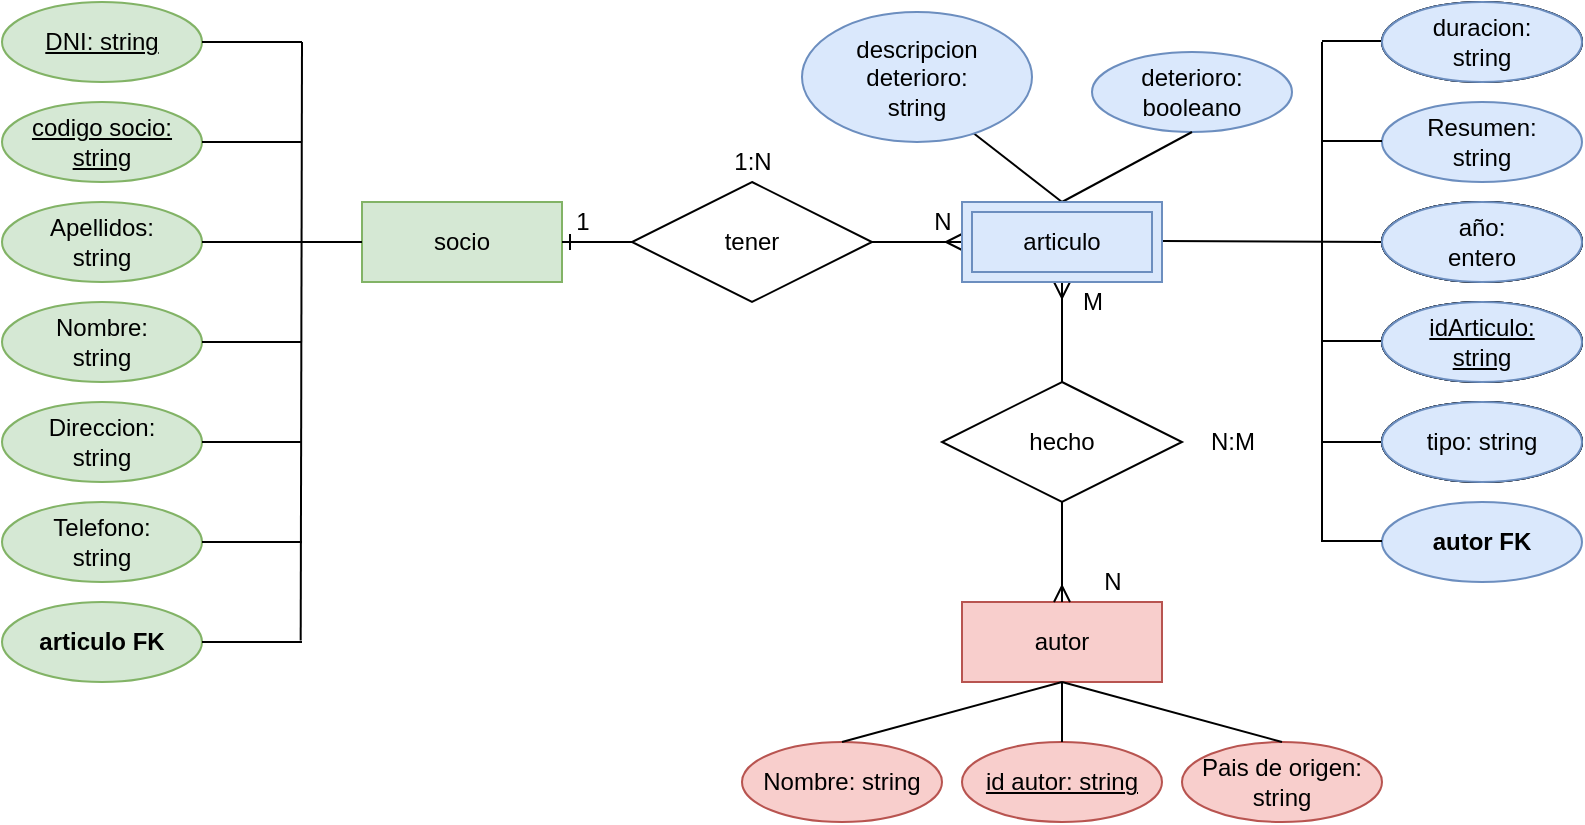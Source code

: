 <mxfile version="15.4.0" type="device"><diagram id="jXJcvqShL6M_GuoQKFhj" name="Página-1"><mxGraphModel dx="1024" dy="632" grid="1" gridSize="10" guides="1" tooltips="1" connect="1" arrows="1" fold="1" page="1" pageScale="1" pageWidth="827" pageHeight="1169" math="0" shadow="0"><root><mxCell id="0"/><mxCell id="1" parent="0"/><mxCell id="u5SY1u3m1IN1fMrwWkQ1-1" value="socio" style="whiteSpace=wrap;html=1;align=center;fillColor=#d5e8d4;strokeColor=#82b366;" parent="1" vertex="1"><mxGeometry x="210" y="160" width="100" height="40" as="geometry"/></mxCell><mxCell id="u5SY1u3m1IN1fMrwWkQ1-2" value="codigo socio:&lt;br&gt;string" style="ellipse;whiteSpace=wrap;html=1;align=center;fontStyle=4;rounded=0;sketch=0;fillColor=#d5e8d4;strokeColor=#82b366;" parent="1" vertex="1"><mxGeometry x="30" y="110" width="100" height="40" as="geometry"/></mxCell><mxCell id="u5SY1u3m1IN1fMrwWkQ1-5" value="DNI: string" style="ellipse;whiteSpace=wrap;html=1;align=center;fontStyle=4;rounded=0;sketch=0;fillColor=#d5e8d4;strokeColor=#82b366;" parent="1" vertex="1"><mxGeometry x="30" y="60" width="100" height="40" as="geometry"/></mxCell><mxCell id="u5SY1u3m1IN1fMrwWkQ1-8" value="Nombre:&lt;br&gt;string" style="ellipse;whiteSpace=wrap;html=1;align=center;rounded=0;sketch=0;fillColor=#d5e8d4;strokeColor=#82b366;" parent="1" vertex="1"><mxGeometry x="30" y="210" width="100" height="40" as="geometry"/></mxCell><mxCell id="u5SY1u3m1IN1fMrwWkQ1-9" value="Apellidos:&lt;br&gt;string" style="ellipse;whiteSpace=wrap;html=1;align=center;rounded=0;sketch=0;fillColor=#d5e8d4;strokeColor=#82b366;" parent="1" vertex="1"><mxGeometry x="30" y="160" width="100" height="40" as="geometry"/></mxCell><mxCell id="u5SY1u3m1IN1fMrwWkQ1-16" value="tener" style="shape=rhombus;perimeter=rhombusPerimeter;whiteSpace=wrap;html=1;align=center;rounded=0;sketch=0;" parent="1" vertex="1"><mxGeometry x="345" y="150" width="120" height="60" as="geometry"/></mxCell><mxCell id="u5SY1u3m1IN1fMrwWkQ1-20" value="autor" style="whiteSpace=wrap;html=1;align=center;rounded=0;sketch=0;fillColor=#f8cecc;strokeColor=#b85450;" parent="1" vertex="1"><mxGeometry x="510" y="360" width="100" height="40" as="geometry"/></mxCell><mxCell id="u5SY1u3m1IN1fMrwWkQ1-22" value="hecho" style="shape=rhombus;perimeter=rhombusPerimeter;whiteSpace=wrap;html=1;align=center;rounded=0;sketch=0;" parent="1" vertex="1"><mxGeometry x="500" y="250" width="120" height="60" as="geometry"/></mxCell><mxCell id="u5SY1u3m1IN1fMrwWkQ1-24" value="" style="edgeStyle=entityRelationEdgeStyle;fontSize=12;html=1;endArrow=ERmany;rounded=1;sketch=0;curved=0;entryX=0;entryY=0.5;entryDx=0;entryDy=0;exitX=1;exitY=0.5;exitDx=0;exitDy=0;" parent="1" source="u5SY1u3m1IN1fMrwWkQ1-16" edge="1"><mxGeometry width="100" height="100" relative="1" as="geometry"><mxPoint x="510" y="180" as="sourcePoint"/><mxPoint x="510" y="180" as="targetPoint"/></mxGeometry></mxCell><mxCell id="u5SY1u3m1IN1fMrwWkQ1-25" value="" style="edgeStyle=entityRelationEdgeStyle;fontSize=12;html=1;endArrow=ERone;endFill=1;rounded=1;sketch=0;curved=0;entryX=1;entryY=0.5;entryDx=0;entryDy=0;exitX=0;exitY=0.5;exitDx=0;exitDy=0;" parent="1" source="u5SY1u3m1IN1fMrwWkQ1-16" target="u5SY1u3m1IN1fMrwWkQ1-1" edge="1"><mxGeometry width="100" height="100" relative="1" as="geometry"><mxPoint x="460" y="330" as="sourcePoint"/><mxPoint x="330" y="210" as="targetPoint"/></mxGeometry></mxCell><mxCell id="u5SY1u3m1IN1fMrwWkQ1-28" value="" style="fontSize=12;html=1;endArrow=ERmany;rounded=1;sketch=0;entryX=0.5;entryY=0;entryDx=0;entryDy=0;" parent="1" source="u5SY1u3m1IN1fMrwWkQ1-22" target="u5SY1u3m1IN1fMrwWkQ1-20" edge="1"><mxGeometry width="100" height="100" relative="1" as="geometry"><mxPoint x="340" y="280" as="sourcePoint"/><mxPoint x="560" y="370" as="targetPoint"/><Array as="points"/></mxGeometry></mxCell><mxCell id="u5SY1u3m1IN1fMrwWkQ1-32" value="" style="fontSize=12;html=1;endArrow=ERmany;rounded=1;sketch=0;exitX=0.5;exitY=0;exitDx=0;exitDy=0;entryX=0.5;entryY=1;entryDx=0;entryDy=0;" parent="1" source="u5SY1u3m1IN1fMrwWkQ1-22" edge="1"><mxGeometry width="100" height="100" relative="1" as="geometry"><mxPoint x="601" y="230" as="sourcePoint"/><mxPoint x="560" y="200" as="targetPoint"/></mxGeometry></mxCell><mxCell id="u5SY1u3m1IN1fMrwWkQ1-38" value="" style="line;strokeWidth=1;rotatable=0;dashed=0;labelPosition=right;align=left;verticalAlign=middle;spacingTop=0;spacingLeft=6;points=[];portConstraint=eastwest;rounded=0;sketch=0;" parent="1" vertex="1"><mxGeometry x="180" y="175" width="30" height="10" as="geometry"/></mxCell><mxCell id="u5SY1u3m1IN1fMrwWkQ1-40" value="" style="endArrow=none;html=1;rounded=0;sketch=0;entryX=0.987;entryY=0.423;entryDx=0;entryDy=0;entryPerimeter=0;" parent="1" target="Yers5sBrIhDgWF-Z7hd2-6" edge="1"><mxGeometry relative="1" as="geometry"><mxPoint x="180" y="80" as="sourcePoint"/><mxPoint x="180" y="390" as="targetPoint"/></mxGeometry></mxCell><mxCell id="u5SY1u3m1IN1fMrwWkQ1-41" value="1:N" style="text;html=1;resizable=0;autosize=1;align=center;verticalAlign=middle;points=[];fillColor=none;strokeColor=none;rounded=0;sketch=0;" parent="1" vertex="1"><mxGeometry x="390" y="130" width="30" height="20" as="geometry"/></mxCell><mxCell id="u5SY1u3m1IN1fMrwWkQ1-43" value="1" style="text;html=1;resizable=0;autosize=1;align=center;verticalAlign=middle;points=[];fillColor=none;strokeColor=none;rounded=0;sketch=0;" parent="1" vertex="1"><mxGeometry x="310" y="160" width="20" height="20" as="geometry"/></mxCell><mxCell id="u5SY1u3m1IN1fMrwWkQ1-44" value="N" style="text;html=1;resizable=0;autosize=1;align=center;verticalAlign=middle;points=[];fillColor=none;strokeColor=none;rounded=0;sketch=0;" parent="1" vertex="1"><mxGeometry x="490" y="160" width="20" height="20" as="geometry"/></mxCell><mxCell id="u5SY1u3m1IN1fMrwWkQ1-45" value="N:M" style="text;html=1;resizable=0;autosize=1;align=center;verticalAlign=middle;points=[];fillColor=none;strokeColor=none;rounded=0;sketch=0;" parent="1" vertex="1"><mxGeometry x="625" y="270" width="40" height="20" as="geometry"/></mxCell><mxCell id="u5SY1u3m1IN1fMrwWkQ1-46" value="M" style="text;html=1;resizable=0;autosize=1;align=center;verticalAlign=middle;points=[];fillColor=none;strokeColor=none;rounded=0;sketch=0;" parent="1" vertex="1"><mxGeometry x="560" y="200" width="30" height="20" as="geometry"/></mxCell><mxCell id="u5SY1u3m1IN1fMrwWkQ1-47" value="N" style="text;html=1;resizable=0;autosize=1;align=center;verticalAlign=middle;points=[];fillColor=none;strokeColor=none;rounded=0;sketch=0;" parent="1" vertex="1"><mxGeometry x="575" y="340" width="20" height="20" as="geometry"/></mxCell><mxCell id="u5SY1u3m1IN1fMrwWkQ1-49" value="Direccion:&lt;br&gt;string" style="ellipse;whiteSpace=wrap;html=1;align=center;rounded=0;sketch=0;fillColor=#d5e8d4;strokeColor=#82b366;" parent="1" vertex="1"><mxGeometry x="30" y="260" width="100" height="40" as="geometry"/></mxCell><mxCell id="u5SY1u3m1IN1fMrwWkQ1-50" value="Telefono:&lt;br&gt;string" style="ellipse;whiteSpace=wrap;html=1;align=center;rounded=0;sketch=0;fillColor=#d5e8d4;strokeColor=#82b366;" parent="1" vertex="1"><mxGeometry x="30" y="310" width="100" height="40" as="geometry"/></mxCell><mxCell id="u5SY1u3m1IN1fMrwWkQ1-55" value="" style="line;strokeWidth=1;rotatable=0;dashed=0;labelPosition=right;align=left;verticalAlign=middle;spacingTop=0;spacingLeft=6;points=[];portConstraint=eastwest;rounded=0;sketch=0;" parent="1" vertex="1"><mxGeometry x="130" y="225" width="50" height="10" as="geometry"/></mxCell><mxCell id="u5SY1u3m1IN1fMrwWkQ1-57" value="" style="line;strokeWidth=1;rotatable=0;dashed=0;labelPosition=right;align=left;verticalAlign=middle;spacingTop=0;spacingLeft=6;points=[];portConstraint=eastwest;rounded=0;sketch=0;" parent="1" vertex="1"><mxGeometry x="130" y="275" width="50" height="10" as="geometry"/></mxCell><mxCell id="u5SY1u3m1IN1fMrwWkQ1-58" value="" style="line;strokeWidth=1;rotatable=0;dashed=0;labelPosition=right;align=left;verticalAlign=middle;spacingTop=0;spacingLeft=6;points=[];portConstraint=eastwest;rounded=0;sketch=0;" parent="1" vertex="1"><mxGeometry x="130" y="325" width="50" height="10" as="geometry"/></mxCell><mxCell id="u5SY1u3m1IN1fMrwWkQ1-59" value="" style="line;strokeWidth=1;rotatable=0;dashed=0;labelPosition=right;align=left;verticalAlign=middle;spacingTop=0;spacingLeft=6;points=[];portConstraint=eastwest;rounded=0;sketch=0;" parent="1" vertex="1"><mxGeometry x="130" y="175" width="50" height="10" as="geometry"/></mxCell><mxCell id="u5SY1u3m1IN1fMrwWkQ1-60" value="" style="line;strokeWidth=1;rotatable=0;dashed=0;labelPosition=right;align=left;verticalAlign=middle;spacingTop=0;spacingLeft=6;points=[];portConstraint=eastwest;rounded=0;sketch=0;" parent="1" vertex="1"><mxGeometry x="130" y="125" width="50" height="10" as="geometry"/></mxCell><mxCell id="u5SY1u3m1IN1fMrwWkQ1-61" value="" style="line;strokeWidth=1;rotatable=0;dashed=0;labelPosition=right;align=left;verticalAlign=middle;spacingTop=0;spacingLeft=6;points=[];portConstraint=eastwest;rounded=0;sketch=0;" parent="1" vertex="1"><mxGeometry x="130" y="75" width="50" height="10" as="geometry"/></mxCell><mxCell id="u5SY1u3m1IN1fMrwWkQ1-62" value="tipo" style="ellipse;whiteSpace=wrap;html=1;align=center;rounded=0;sketch=0;" parent="1" vertex="1"><mxGeometry x="720" y="260" width="100" height="40" as="geometry"/></mxCell><mxCell id="u5SY1u3m1IN1fMrwWkQ1-63" value="Nombre: string" style="ellipse;whiteSpace=wrap;html=1;align=center;rounded=0;sketch=0;fillColor=#f8cecc;strokeColor=#b85450;" parent="1" vertex="1"><mxGeometry x="400" y="430" width="100" height="40" as="geometry"/></mxCell><mxCell id="u5SY1u3m1IN1fMrwWkQ1-65" value="codigo" style="ellipse;whiteSpace=wrap;html=1;align=center;fontStyle=4;rounded=0;sketch=0;" parent="1" vertex="1"><mxGeometry x="720" y="210" width="100" height="40" as="geometry"/></mxCell><mxCell id="u5SY1u3m1IN1fMrwWkQ1-67" value="ano" style="ellipse;whiteSpace=wrap;html=1;align=center;rounded=0;sketch=0;" parent="1" vertex="1"><mxGeometry x="720" y="160" width="100" height="40" as="geometry"/></mxCell><mxCell id="u5SY1u3m1IN1fMrwWkQ1-68" value="Resumen:&lt;br&gt;string" style="ellipse;whiteSpace=wrap;html=1;align=center;rounded=0;sketch=0;fillColor=#dae8fc;strokeColor=#6c8ebf;" parent="1" vertex="1"><mxGeometry x="720" y="110" width="100" height="40" as="geometry"/></mxCell><mxCell id="u5SY1u3m1IN1fMrwWkQ1-69" value="Pais de origen:&lt;br&gt;string" style="ellipse;whiteSpace=wrap;html=1;align=center;rounded=0;sketch=0;fillColor=#f8cecc;strokeColor=#b85450;" parent="1" vertex="1"><mxGeometry x="620" y="430" width="100" height="40" as="geometry"/></mxCell><mxCell id="u5SY1u3m1IN1fMrwWkQ1-71" value="id autor: string" style="ellipse;whiteSpace=wrap;html=1;align=center;fontStyle=4;rounded=0;sketch=0;fillColor=#f8cecc;strokeColor=#b85450;" parent="1" vertex="1"><mxGeometry x="510" y="430" width="100" height="40" as="geometry"/></mxCell><mxCell id="u5SY1u3m1IN1fMrwWkQ1-73" value="" style="endArrow=none;html=1;rounded=0;sketch=0;exitX=0.5;exitY=0;exitDx=0;exitDy=0;" parent="1" source="u5SY1u3m1IN1fMrwWkQ1-63" edge="1"><mxGeometry relative="1" as="geometry"><mxPoint x="450" y="420" as="sourcePoint"/><mxPoint x="560" y="400" as="targetPoint"/></mxGeometry></mxCell><mxCell id="u5SY1u3m1IN1fMrwWkQ1-74" value="" style="endArrow=none;html=1;rounded=0;sketch=0;exitX=0.5;exitY=0;exitDx=0;exitDy=0;entryX=0.5;entryY=1;entryDx=0;entryDy=0;" parent="1" source="u5SY1u3m1IN1fMrwWkQ1-71" target="u5SY1u3m1IN1fMrwWkQ1-20" edge="1"><mxGeometry relative="1" as="geometry"><mxPoint x="465" y="440" as="sourcePoint"/><mxPoint x="568.2" y="412" as="targetPoint"/></mxGeometry></mxCell><mxCell id="u5SY1u3m1IN1fMrwWkQ1-75" value="" style="endArrow=none;html=1;rounded=0;sketch=0;exitX=0.5;exitY=0;exitDx=0;exitDy=0;entryX=0.5;entryY=1;entryDx=0;entryDy=0;" parent="1" source="u5SY1u3m1IN1fMrwWkQ1-69" target="u5SY1u3m1IN1fMrwWkQ1-20" edge="1"><mxGeometry relative="1" as="geometry"><mxPoint x="470" y="450" as="sourcePoint"/><mxPoint x="573.2" y="422" as="targetPoint"/></mxGeometry></mxCell><mxCell id="u5SY1u3m1IN1fMrwWkQ1-76" value="duracion" style="ellipse;whiteSpace=wrap;html=1;align=center;rounded=0;sketch=0;" parent="1" vertex="1"><mxGeometry x="720" y="60" width="100" height="40" as="geometry"/></mxCell><mxCell id="u5SY1u3m1IN1fMrwWkQ1-77" value="deterioro:&lt;br&gt;booleano" style="ellipse;whiteSpace=wrap;html=1;align=center;rounded=0;sketch=0;fillColor=#dae8fc;strokeColor=#6c8ebf;" parent="1" vertex="1"><mxGeometry x="575" y="85" width="100" height="40" as="geometry"/></mxCell><mxCell id="u5SY1u3m1IN1fMrwWkQ1-79" value="" style="endArrow=none;html=1;rounded=0;sketch=0;entryX=0.5;entryY=1;entryDx=0;entryDy=0;exitX=0.5;exitY=0;exitDx=0;exitDy=0;" parent="1" edge="1"><mxGeometry relative="1" as="geometry"><mxPoint x="560" y="160" as="sourcePoint"/><mxPoint x="625" y="125" as="targetPoint"/></mxGeometry></mxCell><mxCell id="u5SY1u3m1IN1fMrwWkQ1-80" value="" style="endArrow=none;html=1;rounded=0;sketch=0;entryX=0.5;entryY=1;entryDx=0;entryDy=0;exitX=0.5;exitY=0;exitDx=0;exitDy=0;" parent="1" edge="1"><mxGeometry relative="1" as="geometry"><mxPoint x="560" y="160" as="sourcePoint"/><mxPoint x="515" y="125" as="targetPoint"/></mxGeometry></mxCell><mxCell id="u5SY1u3m1IN1fMrwWkQ1-81" value="" style="endArrow=none;html=1;rounded=0;sketch=0;entryX=0;entryY=0.5;entryDx=0;entryDy=0;" parent="1" target="u5SY1u3m1IN1fMrwWkQ1-67" edge="1"><mxGeometry relative="1" as="geometry"><mxPoint x="610" y="179.5" as="sourcePoint"/><mxPoint x="690" y="180" as="targetPoint"/></mxGeometry></mxCell><mxCell id="u5SY1u3m1IN1fMrwWkQ1-82" value="" style="endArrow=none;html=1;rounded=0;sketch=0;" parent="1" edge="1"><mxGeometry relative="1" as="geometry"><mxPoint x="690" y="80" as="sourcePoint"/><mxPoint x="690" y="330" as="targetPoint"/></mxGeometry></mxCell><mxCell id="u5SY1u3m1IN1fMrwWkQ1-83" value="" style="endArrow=none;html=1;rounded=0;sketch=0;exitX=0;exitY=0.5;exitDx=0;exitDy=0;" parent="1" source="u5SY1u3m1IN1fMrwWkQ1-62" edge="1"><mxGeometry relative="1" as="geometry"><mxPoint x="530" y="260" as="sourcePoint"/><mxPoint x="690" y="280" as="targetPoint"/></mxGeometry></mxCell><mxCell id="u5SY1u3m1IN1fMrwWkQ1-84" value="" style="endArrow=none;html=1;rounded=0;sketch=0;exitX=0;exitY=0.5;exitDx=0;exitDy=0;" parent="1" edge="1"><mxGeometry relative="1" as="geometry"><mxPoint x="720" y="229.5" as="sourcePoint"/><mxPoint x="690" y="229.5" as="targetPoint"/></mxGeometry></mxCell><mxCell id="u5SY1u3m1IN1fMrwWkQ1-85" value="" style="endArrow=none;html=1;rounded=0;sketch=0;exitX=0;exitY=0.5;exitDx=0;exitDy=0;" parent="1" edge="1"><mxGeometry relative="1" as="geometry"><mxPoint x="720" y="129.5" as="sourcePoint"/><mxPoint x="690" y="129.5" as="targetPoint"/></mxGeometry></mxCell><mxCell id="u5SY1u3m1IN1fMrwWkQ1-86" value="" style="endArrow=none;html=1;rounded=0;sketch=0;exitX=0;exitY=0.5;exitDx=0;exitDy=0;" parent="1" edge="1"><mxGeometry relative="1" as="geometry"><mxPoint x="720" y="79.5" as="sourcePoint"/><mxPoint x="690" y="79.5" as="targetPoint"/></mxGeometry></mxCell><mxCell id="u5SY1u3m1IN1fMrwWkQ1-87" value="tipo" style="ellipse;whiteSpace=wrap;html=1;align=center;rounded=0;sketch=0;" parent="1" vertex="1"><mxGeometry x="720" y="260" width="100" height="40" as="geometry"/></mxCell><mxCell id="u5SY1u3m1IN1fMrwWkQ1-88" value="codigo" style="ellipse;whiteSpace=wrap;html=1;align=center;fontStyle=4;rounded=0;sketch=0;" parent="1" vertex="1"><mxGeometry x="720" y="210" width="100" height="40" as="geometry"/></mxCell><mxCell id="u5SY1u3m1IN1fMrwWkQ1-89" value="ano" style="ellipse;whiteSpace=wrap;html=1;align=center;rounded=0;sketch=0;" parent="1" vertex="1"><mxGeometry x="720" y="160" width="100" height="40" as="geometry"/></mxCell><mxCell id="u5SY1u3m1IN1fMrwWkQ1-90" value="tipo" style="ellipse;whiteSpace=wrap;html=1;align=center;rounded=0;sketch=0;" parent="1" vertex="1"><mxGeometry x="720" y="260" width="100" height="40" as="geometry"/></mxCell><mxCell id="u5SY1u3m1IN1fMrwWkQ1-91" value="codigo" style="ellipse;whiteSpace=wrap;html=1;align=center;fontStyle=4;rounded=0;sketch=0;" parent="1" vertex="1"><mxGeometry x="720" y="210" width="100" height="40" as="geometry"/></mxCell><mxCell id="u5SY1u3m1IN1fMrwWkQ1-92" value="ano" style="ellipse;whiteSpace=wrap;html=1;align=center;rounded=0;sketch=0;" parent="1" vertex="1"><mxGeometry x="720" y="160" width="100" height="40" as="geometry"/></mxCell><mxCell id="u5SY1u3m1IN1fMrwWkQ1-93" value="duracion" style="ellipse;whiteSpace=wrap;html=1;align=center;rounded=0;sketch=0;" parent="1" vertex="1"><mxGeometry x="720" y="60" width="100" height="40" as="geometry"/></mxCell><mxCell id="u5SY1u3m1IN1fMrwWkQ1-94" value="tipo: string" style="ellipse;whiteSpace=wrap;html=1;align=center;rounded=0;sketch=0;fillColor=#dae8fc;strokeColor=#6c8ebf;" parent="1" vertex="1"><mxGeometry x="720" y="260" width="100" height="40" as="geometry"/></mxCell><mxCell id="u5SY1u3m1IN1fMrwWkQ1-95" value="idArticulo:&lt;br&gt;string" style="ellipse;whiteSpace=wrap;html=1;align=center;fontStyle=4;rounded=0;sketch=0;fillColor=#dae8fc;strokeColor=#6c8ebf;" parent="1" vertex="1"><mxGeometry x="720" y="210" width="100" height="40" as="geometry"/></mxCell><mxCell id="u5SY1u3m1IN1fMrwWkQ1-96" value="año:&lt;br&gt;entero" style="ellipse;whiteSpace=wrap;html=1;align=center;rounded=0;sketch=0;fillColor=#dae8fc;strokeColor=#6c8ebf;" parent="1" vertex="1"><mxGeometry x="720" y="160" width="100" height="40" as="geometry"/></mxCell><mxCell id="u5SY1u3m1IN1fMrwWkQ1-97" value="duracion:&lt;br&gt;string" style="ellipse;whiteSpace=wrap;html=1;align=center;rounded=0;sketch=0;fillColor=#dae8fc;strokeColor=#6c8ebf;" parent="1" vertex="1"><mxGeometry x="720" y="60" width="100" height="40" as="geometry"/></mxCell><mxCell id="u5SY1u3m1IN1fMrwWkQ1-98" value="descripcion&lt;br&gt;deterioro:&lt;br&gt;string" style="ellipse;whiteSpace=wrap;html=1;align=center;rounded=0;sketch=0;fillColor=#dae8fc;strokeColor=#6c8ebf;" parent="1" vertex="1"><mxGeometry x="430" y="65" width="115" height="65" as="geometry"/></mxCell><mxCell id="Yers5sBrIhDgWF-Z7hd2-3" value="&lt;b&gt;autor FK&lt;/b&gt;" style="ellipse;whiteSpace=wrap;html=1;align=center;rounded=0;sketch=0;fillColor=#dae8fc;strokeColor=#6c8ebf;" vertex="1" parent="1"><mxGeometry x="720" y="310" width="100" height="40" as="geometry"/></mxCell><mxCell id="Yers5sBrIhDgWF-Z7hd2-4" value="" style="endArrow=none;html=1;rounded=0;sketch=0;exitX=0;exitY=0.5;exitDx=0;exitDy=0;" edge="1" parent="1"><mxGeometry relative="1" as="geometry"><mxPoint x="720" y="329.5" as="sourcePoint"/><mxPoint x="690" y="329.5" as="targetPoint"/></mxGeometry></mxCell><mxCell id="Yers5sBrIhDgWF-Z7hd2-5" value="&lt;b&gt;articulo FK&lt;/b&gt;" style="ellipse;whiteSpace=wrap;html=1;align=center;rounded=0;sketch=0;fillColor=#d5e8d4;strokeColor=#82b366;" vertex="1" parent="1"><mxGeometry x="30" y="360" width="100" height="40" as="geometry"/></mxCell><mxCell id="Yers5sBrIhDgWF-Z7hd2-6" value="" style="line;strokeWidth=1;rotatable=0;dashed=0;labelPosition=right;align=left;verticalAlign=middle;spacingTop=0;spacingLeft=6;points=[];portConstraint=eastwest;rounded=0;sketch=0;" vertex="1" parent="1"><mxGeometry x="130" y="375" width="50" height="10" as="geometry"/></mxCell><mxCell id="Yers5sBrIhDgWF-Z7hd2-7" value="articulo" style="shape=ext;margin=3;double=1;whiteSpace=wrap;html=1;align=center;fillColor=#dae8fc;strokeColor=#6c8ebf;" vertex="1" parent="1"><mxGeometry x="510" y="160" width="100" height="40" as="geometry"/></mxCell></root></mxGraphModel></diagram></mxfile>